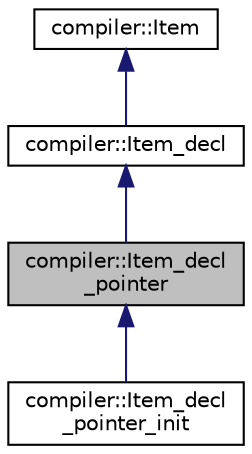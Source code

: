 digraph "compiler::Item_decl_pointer"
{
 // LATEX_PDF_SIZE
  edge [fontname="Helvetica",fontsize="10",labelfontname="Helvetica",labelfontsize="10"];
  node [fontname="Helvetica",fontsize="10",shape=record];
  Node1 [label="compiler::Item_decl\l_pointer",height=0.2,width=0.4,color="black", fillcolor="grey75", style="filled", fontcolor="black",tooltip=" "];
  Node2 -> Node1 [dir="back",color="midnightblue",fontsize="10",style="solid",fontname="Helvetica"];
  Node2 [label="compiler::Item_decl",height=0.2,width=0.4,color="black", fillcolor="white", style="filled",URL="$classcompiler_1_1_item__decl.html",tooltip="Class for declaration. BUT THIS NOT A DECLARE STATEMENT."];
  Node3 -> Node2 [dir="back",color="midnightblue",fontsize="10",style="solid",fontname="Helvetica"];
  Node3 [label="compiler::Item",height=0.2,width=0.4,color="black", fillcolor="white", style="filled",URL="$classcompiler_1_1_item.html",tooltip="The most basic type for each node in the AST."];
  Node1 -> Node4 [dir="back",color="midnightblue",fontsize="10",style="solid",fontname="Helvetica"];
  Node4 [label="compiler::Item_decl\l_pointer_init",height=0.2,width=0.4,color="black", fillcolor="white", style="filled",URL="$classcompiler_1_1_item__decl__pointer__init.html",tooltip=" "];
}
